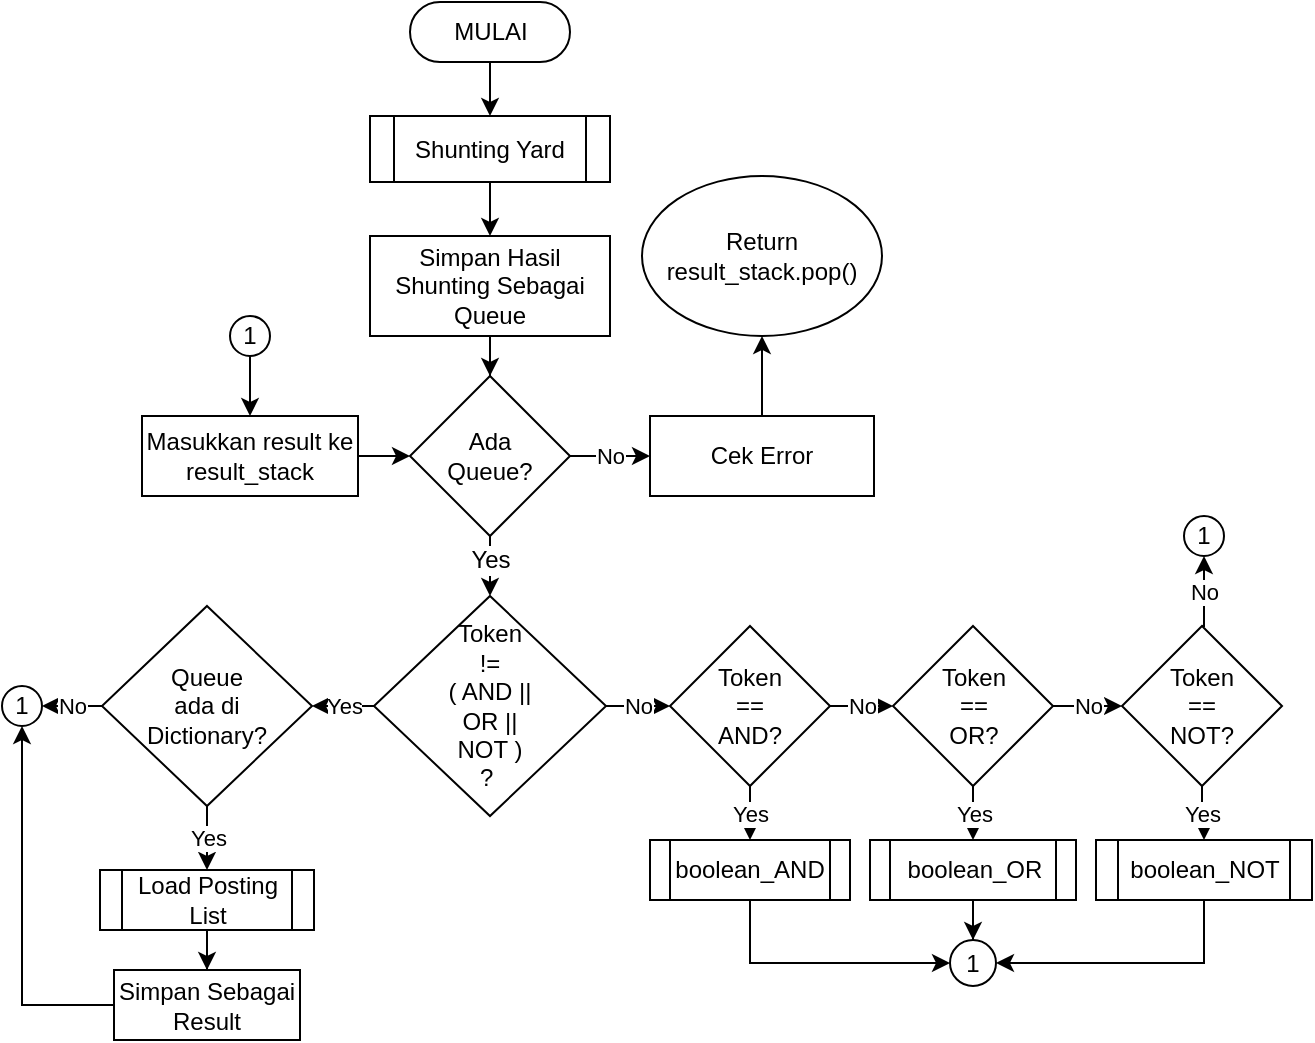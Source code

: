 <mxfile version="12.3.2" type="device" pages="1"><diagram id="Bmq4NgDemXgR5L_GP5J4" name="Page-1"><mxGraphModel dx="948" dy="619" grid="1" gridSize="10" guides="1" tooltips="1" connect="1" arrows="1" fold="1" page="1" pageScale="1" pageWidth="850" pageHeight="1100" math="0" shadow="0"><root><mxCell id="0"/><mxCell id="1" parent="0"/><mxCell id="SCLyZS2ChurAseqVo34b-4" value="" style="edgeStyle=orthogonalEdgeStyle;rounded=0;orthogonalLoop=1;jettySize=auto;html=1;" parent="1" source="SCLyZS2ChurAseqVo34b-1" target="SCLyZS2ChurAseqVo34b-2" edge="1"><mxGeometry relative="1" as="geometry"/></mxCell><mxCell id="SCLyZS2ChurAseqVo34b-1" value="MULAI" style="html=1;dashed=0;whitespace=wrap;shape=mxgraph.dfd.start" parent="1" vertex="1"><mxGeometry x="284" y="23" width="80" height="30" as="geometry"/></mxCell><mxCell id="SCLyZS2ChurAseqVo34b-5" value="" style="edgeStyle=orthogonalEdgeStyle;rounded=0;orthogonalLoop=1;jettySize=auto;html=1;" parent="1" source="SCLyZS2ChurAseqVo34b-2" target="SCLyZS2ChurAseqVo34b-3" edge="1"><mxGeometry relative="1" as="geometry"/></mxCell><mxCell id="SCLyZS2ChurAseqVo34b-2" value="Shunting Yard" style="shape=process;whiteSpace=wrap;html=1;backgroundOutline=1;" parent="1" vertex="1"><mxGeometry x="264" y="80" width="120" height="33" as="geometry"/></mxCell><mxCell id="SCLyZS2ChurAseqVo34b-12" value="" style="edgeStyle=orthogonalEdgeStyle;rounded=0;orthogonalLoop=1;jettySize=auto;html=1;" parent="1" source="SCLyZS2ChurAseqVo34b-3" target="SCLyZS2ChurAseqVo34b-6" edge="1"><mxGeometry relative="1" as="geometry"/></mxCell><mxCell id="SCLyZS2ChurAseqVo34b-3" value="Simpan Hasil Shunting Sebagai Queue" style="rounded=0;whiteSpace=wrap;html=1;" parent="1" vertex="1"><mxGeometry x="264" y="140" width="120" height="50" as="geometry"/></mxCell><mxCell id="SCLyZS2ChurAseqVo34b-10" value="No" style="edgeStyle=orthogonalEdgeStyle;rounded=0;orthogonalLoop=1;jettySize=auto;html=1;" parent="1" source="SCLyZS2ChurAseqVo34b-6" target="SCLyZS2ChurAseqVo34b-7" edge="1"><mxGeometry relative="1" as="geometry"/></mxCell><mxCell id="SCLyZS2ChurAseqVo34b-23" value="" style="edgeStyle=orthogonalEdgeStyle;rounded=0;orthogonalLoop=1;jettySize=auto;html=1;entryX=0.5;entryY=0;entryDx=0;entryDy=0;" parent="1" source="SCLyZS2ChurAseqVo34b-6" target="SCLyZS2ChurAseqVo34b-13" edge="1"><mxGeometry relative="1" as="geometry"><Array as="points"/><mxPoint x="323.793" y="299.897" as="sourcePoint"/></mxGeometry></mxCell><mxCell id="SCLyZS2ChurAseqVo34b-32" value="Yes" style="text;html=1;resizable=0;points=[];align=center;verticalAlign=middle;labelBackgroundColor=#ffffff;" parent="SCLyZS2ChurAseqVo34b-23" vertex="1" connectable="0"><mxGeometry x="0.15" relative="1" as="geometry"><mxPoint as="offset"/></mxGeometry></mxCell><mxCell id="SCLyZS2ChurAseqVo34b-6" value="Ada&lt;br&gt;Queue?" style="rhombus;whiteSpace=wrap;html=1;" parent="1" vertex="1"><mxGeometry x="284" y="210" width="80" height="80" as="geometry"/></mxCell><mxCell id="SCLyZS2ChurAseqVo34b-11" value="" style="edgeStyle=orthogonalEdgeStyle;rounded=0;orthogonalLoop=1;jettySize=auto;html=1;" parent="1" source="SCLyZS2ChurAseqVo34b-7" target="SCLyZS2ChurAseqVo34b-8" edge="1"><mxGeometry relative="1" as="geometry"/></mxCell><mxCell id="SCLyZS2ChurAseqVo34b-7" value="Cek Error" style="rounded=0;whiteSpace=wrap;html=1;" parent="1" vertex="1"><mxGeometry x="404" y="230" width="112" height="40" as="geometry"/></mxCell><mxCell id="SCLyZS2ChurAseqVo34b-8" value="Return result_stack.pop()" style="ellipse;whiteSpace=wrap;html=1;" parent="1" vertex="1"><mxGeometry x="400" y="110" width="120" height="80" as="geometry"/></mxCell><mxCell id="SCLyZS2ChurAseqVo34b-19" value="No" style="edgeStyle=orthogonalEdgeStyle;rounded=0;orthogonalLoop=1;jettySize=auto;html=1;" parent="1" source="SCLyZS2ChurAseqVo34b-13" target="SCLyZS2ChurAseqVo34b-14" edge="1"><mxGeometry relative="1" as="geometry"/></mxCell><mxCell id="SCLyZS2ChurAseqVo34b-33" value="Yes" style="edgeStyle=orthogonalEdgeStyle;rounded=0;orthogonalLoop=1;jettySize=auto;html=1;" parent="1" source="SCLyZS2ChurAseqVo34b-13" target="SCLyZS2ChurAseqVo34b-18" edge="1"><mxGeometry relative="1" as="geometry"/></mxCell><mxCell id="SCLyZS2ChurAseqVo34b-13" value="Token&lt;br&gt;!=&lt;br&gt;( AND ||&lt;br&gt;OR ||&lt;br&gt;NOT )&lt;br&gt;?&amp;nbsp;" style="rhombus;whiteSpace=wrap;html=1;" parent="1" vertex="1"><mxGeometry x="266" y="320" width="116" height="110" as="geometry"/></mxCell><mxCell id="SCLyZS2ChurAseqVo34b-20" value="No" style="edgeStyle=orthogonalEdgeStyle;rounded=0;orthogonalLoop=1;jettySize=auto;html=1;" parent="1" source="SCLyZS2ChurAseqVo34b-14" target="SCLyZS2ChurAseqVo34b-16" edge="1"><mxGeometry relative="1" as="geometry"/></mxCell><mxCell id="SCLyZS2ChurAseqVo34b-55" value="Yes" style="edgeStyle=orthogonalEdgeStyle;rounded=0;orthogonalLoop=1;jettySize=auto;html=1;" parent="1" source="SCLyZS2ChurAseqVo34b-14" target="SCLyZS2ChurAseqVo34b-52" edge="1"><mxGeometry relative="1" as="geometry"/></mxCell><mxCell id="SCLyZS2ChurAseqVo34b-14" value="Token&lt;br&gt;==&lt;br&gt;AND?" style="rhombus;whiteSpace=wrap;html=1;" parent="1" vertex="1"><mxGeometry x="414" y="335" width="80" height="80" as="geometry"/></mxCell><mxCell id="SCLyZS2ChurAseqVo34b-57" value="Yes" style="edgeStyle=orthogonalEdgeStyle;rounded=0;orthogonalLoop=1;jettySize=auto;html=1;" parent="1" source="SCLyZS2ChurAseqVo34b-15" target="SCLyZS2ChurAseqVo34b-54" edge="1"><mxGeometry relative="1" as="geometry"/></mxCell><mxCell id="SCLyZS2ChurAseqVo34b-64" value="No" style="edgeStyle=orthogonalEdgeStyle;rounded=0;orthogonalLoop=1;jettySize=auto;html=1;entryX=0.5;entryY=1;entryDx=0;entryDy=0;exitX=0.5;exitY=0;exitDx=0;exitDy=0;" parent="1" source="SCLyZS2ChurAseqVo34b-15" target="r2TF6XPzuVxVxx_fVNus-3" edge="1"><mxGeometry relative="1" as="geometry"><mxPoint x="762.5" y="280" as="targetPoint"/><Array as="points"/></mxGeometry></mxCell><mxCell id="SCLyZS2ChurAseqVo34b-15" value="Token&lt;br&gt;==&lt;br&gt;NOT?" style="rhombus;whiteSpace=wrap;html=1;" parent="1" vertex="1"><mxGeometry x="640" y="335" width="80" height="80" as="geometry"/></mxCell><mxCell id="SCLyZS2ChurAseqVo34b-21" value="No" style="edgeStyle=orthogonalEdgeStyle;rounded=0;orthogonalLoop=1;jettySize=auto;html=1;" parent="1" source="SCLyZS2ChurAseqVo34b-16" target="SCLyZS2ChurAseqVo34b-15" edge="1"><mxGeometry relative="1" as="geometry"/></mxCell><mxCell id="SCLyZS2ChurAseqVo34b-58" value="Yes" style="edgeStyle=orthogonalEdgeStyle;rounded=0;orthogonalLoop=1;jettySize=auto;html=1;" parent="1" source="SCLyZS2ChurAseqVo34b-16" target="SCLyZS2ChurAseqVo34b-53" edge="1"><mxGeometry relative="1" as="geometry"/></mxCell><mxCell id="SCLyZS2ChurAseqVo34b-16" value="Token&lt;br&gt;==&lt;br&gt;OR?" style="rhombus;whiteSpace=wrap;html=1;" parent="1" vertex="1"><mxGeometry x="525.5" y="335" width="80" height="80" as="geometry"/></mxCell><mxCell id="SCLyZS2ChurAseqVo34b-42" value="No" style="edgeStyle=orthogonalEdgeStyle;rounded=0;orthogonalLoop=1;jettySize=auto;html=1;" parent="1" source="SCLyZS2ChurAseqVo34b-18" target="SCLyZS2ChurAseqVo34b-41" edge="1"><mxGeometry relative="1" as="geometry"/></mxCell><mxCell id="SCLyZS2ChurAseqVo34b-45" value="Yes" style="edgeStyle=orthogonalEdgeStyle;rounded=0;orthogonalLoop=1;jettySize=auto;html=1;" parent="1" source="SCLyZS2ChurAseqVo34b-18" target="SCLyZS2ChurAseqVo34b-43" edge="1"><mxGeometry relative="1" as="geometry"/></mxCell><mxCell id="SCLyZS2ChurAseqVo34b-18" value="Queue&lt;br&gt;ada di&lt;br&gt;Dictionary?" style="rhombus;whiteSpace=wrap;html=1;" parent="1" vertex="1"><mxGeometry x="130" y="325" width="105" height="100" as="geometry"/></mxCell><mxCell id="SCLyZS2ChurAseqVo34b-30" value="" style="edgeStyle=orthogonalEdgeStyle;rounded=0;orthogonalLoop=1;jettySize=auto;html=1;" parent="1" source="SCLyZS2ChurAseqVo34b-25" target="SCLyZS2ChurAseqVo34b-29" edge="1"><mxGeometry relative="1" as="geometry"/></mxCell><mxCell id="SCLyZS2ChurAseqVo34b-25" value="1" style="ellipse;whiteSpace=wrap;html=1;aspect=fixed;" parent="1" vertex="1"><mxGeometry x="194" y="180" width="20" height="20" as="geometry"/></mxCell><mxCell id="SCLyZS2ChurAseqVo34b-31" value="" style="edgeStyle=orthogonalEdgeStyle;rounded=0;orthogonalLoop=1;jettySize=auto;html=1;" parent="1" source="SCLyZS2ChurAseqVo34b-29" target="SCLyZS2ChurAseqVo34b-6" edge="1"><mxGeometry relative="1" as="geometry"/></mxCell><mxCell id="SCLyZS2ChurAseqVo34b-29" value="Masukkan result ke result_stack" style="rounded=0;whiteSpace=wrap;html=1;" parent="1" vertex="1"><mxGeometry x="150" y="230" width="108" height="40" as="geometry"/></mxCell><mxCell id="SCLyZS2ChurAseqVo34b-41" value="1" style="ellipse;whiteSpace=wrap;html=1;aspect=fixed;" parent="1" vertex="1"><mxGeometry x="80" y="365" width="20" height="20" as="geometry"/></mxCell><mxCell id="SCLyZS2ChurAseqVo34b-46" value="" style="edgeStyle=orthogonalEdgeStyle;rounded=0;orthogonalLoop=1;jettySize=auto;html=1;" parent="1" source="SCLyZS2ChurAseqVo34b-43" target="SCLyZS2ChurAseqVo34b-44" edge="1"><mxGeometry relative="1" as="geometry"/></mxCell><mxCell id="SCLyZS2ChurAseqVo34b-43" value="Load Posting List" style="shape=process;whiteSpace=wrap;html=1;backgroundOutline=1;" parent="1" vertex="1"><mxGeometry x="129" y="457" width="107" height="30" as="geometry"/></mxCell><mxCell id="SCLyZS2ChurAseqVo34b-51" style="edgeStyle=orthogonalEdgeStyle;rounded=0;orthogonalLoop=1;jettySize=auto;html=1;" parent="1" source="SCLyZS2ChurAseqVo34b-44" target="SCLyZS2ChurAseqVo34b-41" edge="1"><mxGeometry relative="1" as="geometry"/></mxCell><mxCell id="SCLyZS2ChurAseqVo34b-44" value="Simpan Sebagai Result" style="rounded=0;whiteSpace=wrap;html=1;" parent="1" vertex="1"><mxGeometry x="136" y="507" width="93" height="35" as="geometry"/></mxCell><mxCell id="SCLyZS2ChurAseqVo34b-60" style="edgeStyle=orthogonalEdgeStyle;rounded=0;orthogonalLoop=1;jettySize=auto;html=1;entryX=0;entryY=0.5;entryDx=0;entryDy=0;exitX=0.5;exitY=1;exitDx=0;exitDy=0;" parent="1" source="SCLyZS2ChurAseqVo34b-52" target="SCLyZS2ChurAseqVo34b-59" edge="1"><mxGeometry relative="1" as="geometry"><Array as="points"><mxPoint x="454" y="503"/></Array></mxGeometry></mxCell><mxCell id="SCLyZS2ChurAseqVo34b-52" value="boolean_AND" style="shape=process;whiteSpace=wrap;html=1;backgroundOutline=1;" parent="1" vertex="1"><mxGeometry x="404" y="442" width="100" height="30" as="geometry"/></mxCell><mxCell id="SCLyZS2ChurAseqVo34b-61" value="" style="edgeStyle=orthogonalEdgeStyle;rounded=0;orthogonalLoop=1;jettySize=auto;html=1;" parent="1" source="SCLyZS2ChurAseqVo34b-53" target="SCLyZS2ChurAseqVo34b-59" edge="1"><mxGeometry relative="1" as="geometry"/></mxCell><mxCell id="SCLyZS2ChurAseqVo34b-53" value="boolean_OR" style="shape=process;whiteSpace=wrap;html=1;backgroundOutline=1;" parent="1" vertex="1"><mxGeometry x="514" y="442" width="103" height="30" as="geometry"/></mxCell><mxCell id="SCLyZS2ChurAseqVo34b-62" style="edgeStyle=orthogonalEdgeStyle;rounded=0;orthogonalLoop=1;jettySize=auto;html=1;entryX=1;entryY=0.5;entryDx=0;entryDy=0;exitX=0.5;exitY=1;exitDx=0;exitDy=0;" parent="1" source="SCLyZS2ChurAseqVo34b-54" target="SCLyZS2ChurAseqVo34b-59" edge="1"><mxGeometry relative="1" as="geometry"><Array as="points"><mxPoint x="681" y="503"/></Array></mxGeometry></mxCell><mxCell id="SCLyZS2ChurAseqVo34b-54" value="boolean_NOT" style="shape=process;whiteSpace=wrap;html=1;backgroundOutline=1;" parent="1" vertex="1"><mxGeometry x="627" y="442" width="108" height="30" as="geometry"/></mxCell><mxCell id="SCLyZS2ChurAseqVo34b-59" value="1" style="ellipse;whiteSpace=wrap;html=1;aspect=fixed;" parent="1" vertex="1"><mxGeometry x="554" y="492" width="23" height="23" as="geometry"/></mxCell><mxCell id="r2TF6XPzuVxVxx_fVNus-3" value="1" style="ellipse;whiteSpace=wrap;html=1;aspect=fixed;" parent="1" vertex="1"><mxGeometry x="671" y="280" width="20" height="20" as="geometry"/></mxCell></root></mxGraphModel></diagram></mxfile>